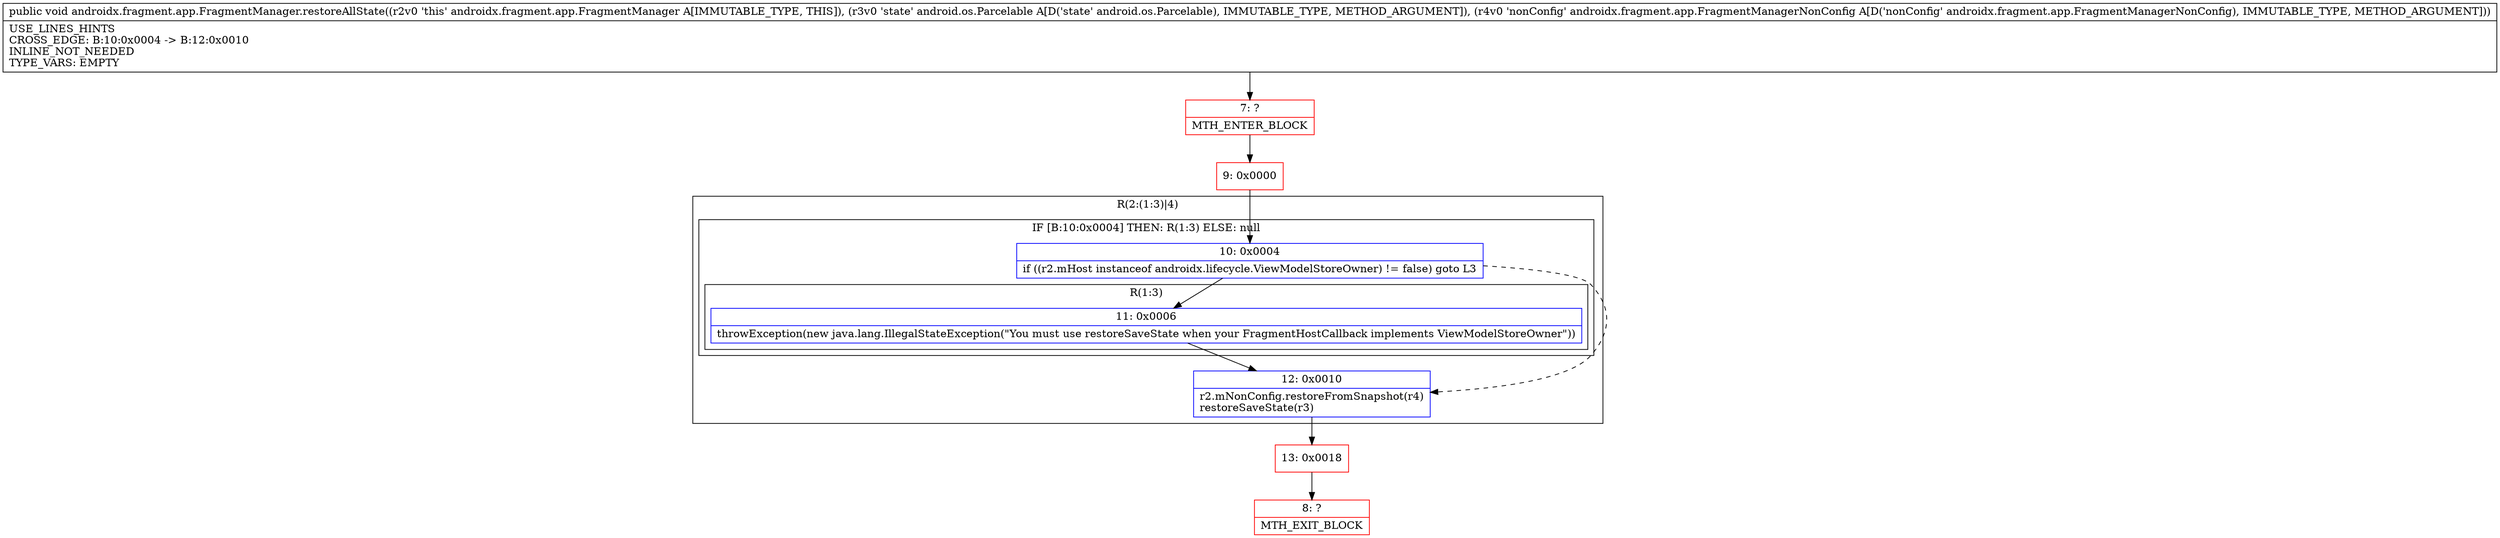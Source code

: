 digraph "CFG forandroidx.fragment.app.FragmentManager.restoreAllState(Landroid\/os\/Parcelable;Landroidx\/fragment\/app\/FragmentManagerNonConfig;)V" {
subgraph cluster_Region_1684556329 {
label = "R(2:(1:3)|4)";
node [shape=record,color=blue];
subgraph cluster_IfRegion_895584686 {
label = "IF [B:10:0x0004] THEN: R(1:3) ELSE: null";
node [shape=record,color=blue];
Node_10 [shape=record,label="{10\:\ 0x0004|if ((r2.mHost instanceof androidx.lifecycle.ViewModelStoreOwner) != false) goto L3\l}"];
subgraph cluster_Region_846733394 {
label = "R(1:3)";
node [shape=record,color=blue];
Node_11 [shape=record,label="{11\:\ 0x0006|throwException(new java.lang.IllegalStateException(\"You must use restoreSaveState when your FragmentHostCallback implements ViewModelStoreOwner\"))\l}"];
}
}
Node_12 [shape=record,label="{12\:\ 0x0010|r2.mNonConfig.restoreFromSnapshot(r4)\lrestoreSaveState(r3)\l}"];
}
Node_7 [shape=record,color=red,label="{7\:\ ?|MTH_ENTER_BLOCK\l}"];
Node_9 [shape=record,color=red,label="{9\:\ 0x0000}"];
Node_13 [shape=record,color=red,label="{13\:\ 0x0018}"];
Node_8 [shape=record,color=red,label="{8\:\ ?|MTH_EXIT_BLOCK\l}"];
MethodNode[shape=record,label="{public void androidx.fragment.app.FragmentManager.restoreAllState((r2v0 'this' androidx.fragment.app.FragmentManager A[IMMUTABLE_TYPE, THIS]), (r3v0 'state' android.os.Parcelable A[D('state' android.os.Parcelable), IMMUTABLE_TYPE, METHOD_ARGUMENT]), (r4v0 'nonConfig' androidx.fragment.app.FragmentManagerNonConfig A[D('nonConfig' androidx.fragment.app.FragmentManagerNonConfig), IMMUTABLE_TYPE, METHOD_ARGUMENT]))  | USE_LINES_HINTS\lCROSS_EDGE: B:10:0x0004 \-\> B:12:0x0010\lINLINE_NOT_NEEDED\lTYPE_VARS: EMPTY\l}"];
MethodNode -> Node_7;Node_10 -> Node_11;
Node_10 -> Node_12[style=dashed];
Node_11 -> Node_12;
Node_12 -> Node_13;
Node_7 -> Node_9;
Node_9 -> Node_10;
Node_13 -> Node_8;
}

